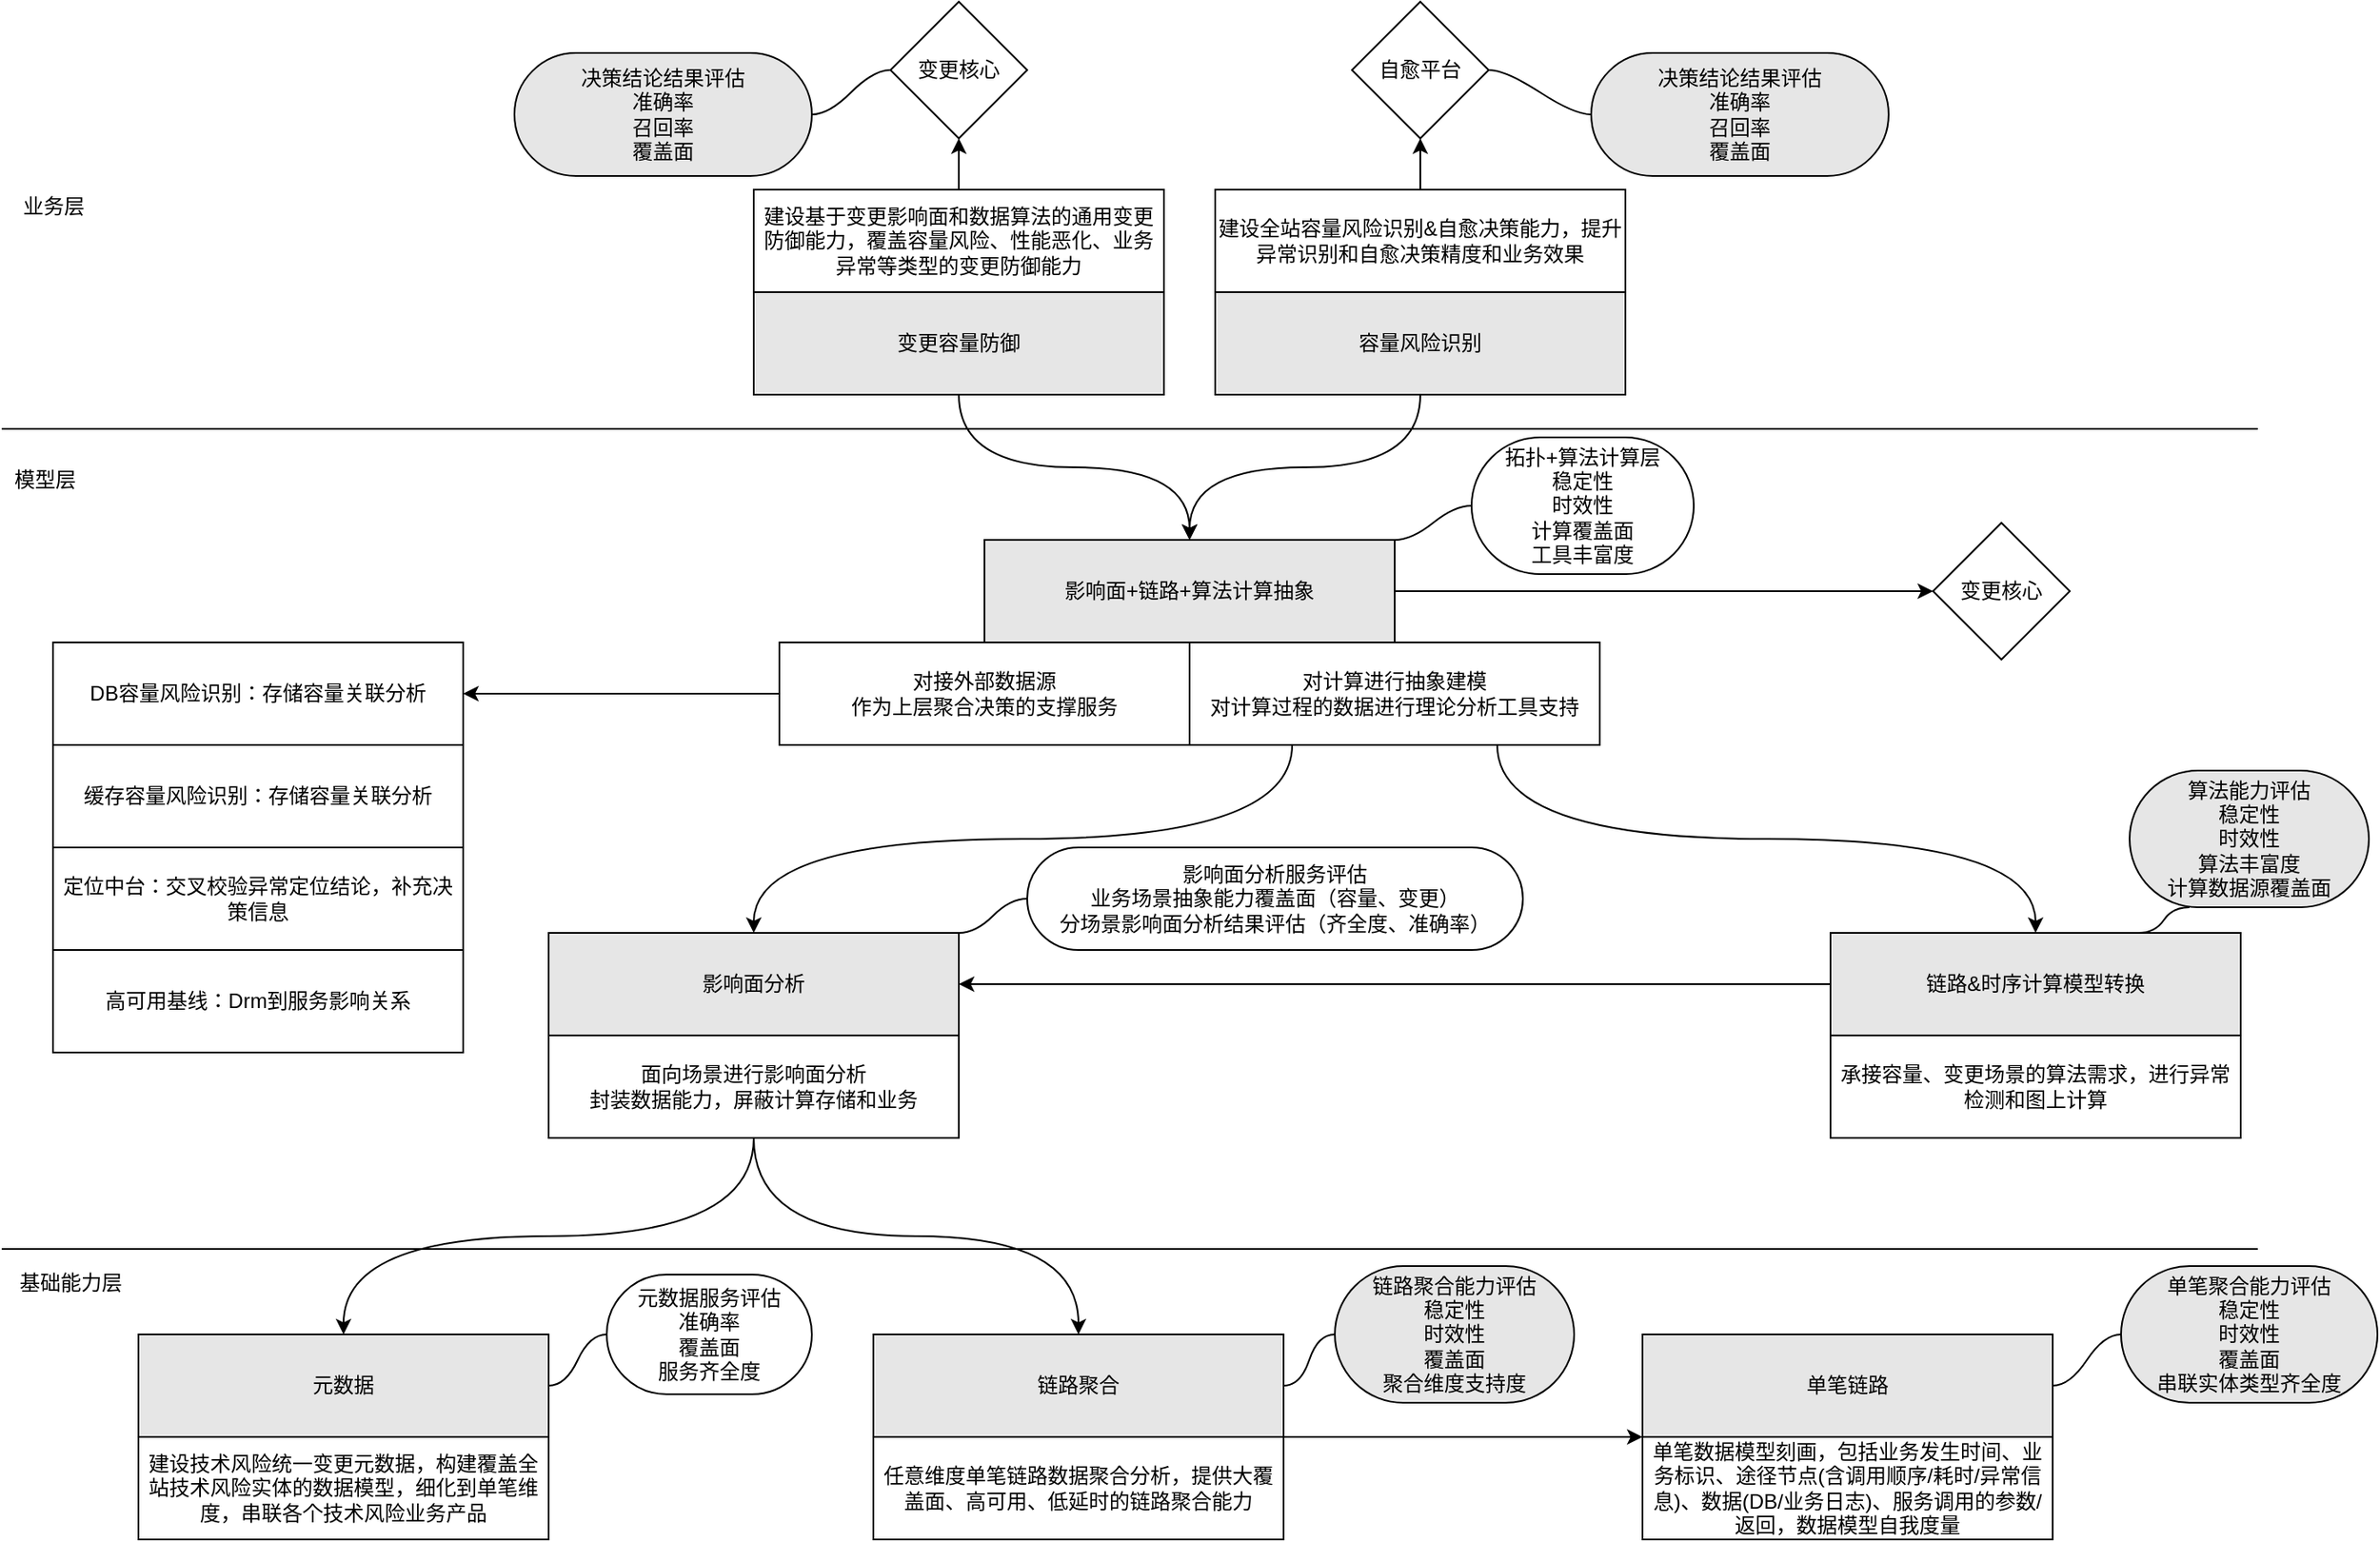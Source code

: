 <mxfile version="14.8.2" type="github">
  <diagram id="dZbaD18MQJhdawrXO8yU" name="Page-1">
    <mxGraphModel dx="1876" dy="976" grid="1" gridSize="10" guides="1" tooltips="1" connect="1" arrows="1" fold="1" page="1" pageScale="1" pageWidth="827" pageHeight="1169" math="0" shadow="0">
      <root>
        <mxCell id="0" />
        <mxCell id="1" parent="0" />
        <mxCell id="4xLoA8fAVKlNWBl6zbYA-17" style="edgeStyle=orthogonalEdgeStyle;curved=1;rounded=0;orthogonalLoop=1;jettySize=auto;html=1;exitX=0.5;exitY=1;exitDx=0;exitDy=0;" parent="1" source="IeePr_OmWzwxLe6y6hML-26" target="IeePr_OmWzwxLe6y6hML-52" edge="1">
          <mxGeometry relative="1" as="geometry" />
        </mxCell>
        <mxCell id="IeePr_OmWzwxLe6y6hML-26" value="变更容量防御" style="rounded=0;whiteSpace=wrap;html=1;fillColor=#E6E6E6;" parent="1" vertex="1">
          <mxGeometry x="640" y="200" width="240" height="60" as="geometry" />
        </mxCell>
        <mxCell id="4xLoA8fAVKlNWBl6zbYA-16" style="edgeStyle=orthogonalEdgeStyle;curved=1;rounded=0;orthogonalLoop=1;jettySize=auto;html=1;exitX=0.5;exitY=1;exitDx=0;exitDy=0;" parent="1" source="IeePr_OmWzwxLe6y6hML-27" target="IeePr_OmWzwxLe6y6hML-52" edge="1">
          <mxGeometry relative="1" as="geometry" />
        </mxCell>
        <mxCell id="IeePr_OmWzwxLe6y6hML-27" value="容量风险识别" style="rounded=0;whiteSpace=wrap;html=1;fillColor=#E6E6E6;" parent="1" vertex="1">
          <mxGeometry x="910" y="200" width="240" height="60" as="geometry" />
        </mxCell>
        <mxCell id="IeePr_OmWzwxLe6y6hML-28" value="元数据" style="rounded=0;whiteSpace=wrap;html=1;fillColor=#E6E6E6;" parent="1" vertex="1">
          <mxGeometry x="280" y="810" width="240" height="60" as="geometry" />
        </mxCell>
        <mxCell id="IeePr_OmWzwxLe6y6hML-29" value="影响面分析" style="rounded=0;whiteSpace=wrap;html=1;fillColor=#E6E6E6;" parent="1" vertex="1">
          <mxGeometry x="520" y="575" width="240" height="60" as="geometry" />
        </mxCell>
        <mxCell id="IeePr_OmWzwxLe6y6hML-30" value="链路聚合" style="rounded=0;whiteSpace=wrap;html=1;fillColor=#E6E6E6;" parent="1" vertex="1">
          <mxGeometry x="710" y="810" width="240" height="60" as="geometry" />
        </mxCell>
        <mxCell id="RbU4N_SkuYNDh7AKlBcr-19" value="" style="edgeStyle=orthogonalEdgeStyle;rounded=0;orthogonalLoop=1;jettySize=auto;html=1;" edge="1" parent="1" source="IeePr_OmWzwxLe6y6hML-31" target="RbU4N_SkuYNDh7AKlBcr-18">
          <mxGeometry relative="1" as="geometry" />
        </mxCell>
        <mxCell id="IeePr_OmWzwxLe6y6hML-31" value="建设基于变更影响面和数据算法的通用变更防御能力，覆盖容量风险、性能恶化、业务异常等类型的变更防御能力" style="rounded=0;whiteSpace=wrap;html=1;" parent="1" vertex="1">
          <mxGeometry x="640" y="140" width="240" height="60" as="geometry" />
        </mxCell>
        <mxCell id="RbU4N_SkuYNDh7AKlBcr-21" value="" style="edgeStyle=orthogonalEdgeStyle;rounded=0;orthogonalLoop=1;jettySize=auto;html=1;" edge="1" parent="1" source="IeePr_OmWzwxLe6y6hML-32" target="RbU4N_SkuYNDh7AKlBcr-20">
          <mxGeometry relative="1" as="geometry" />
        </mxCell>
        <mxCell id="IeePr_OmWzwxLe6y6hML-32" value="建设全站容量风险识别&amp;amp;自愈决策能力，提升异常识别和自愈决策精度和业务效果" style="rounded=0;whiteSpace=wrap;html=1;" parent="1" vertex="1">
          <mxGeometry x="910" y="140" width="240" height="60" as="geometry" />
        </mxCell>
        <mxCell id="RbU4N_SkuYNDh7AKlBcr-26" style="edgeStyle=orthogonalEdgeStyle;rounded=0;orthogonalLoop=1;jettySize=auto;html=1;exitX=1;exitY=0;exitDx=0;exitDy=0;entryX=0;entryY=0;entryDx=0;entryDy=0;" edge="1" parent="1" source="IeePr_OmWzwxLe6y6hML-35" target="IeePr_OmWzwxLe6y6hML-45">
          <mxGeometry relative="1" as="geometry">
            <Array as="points">
              <mxPoint x="1050" y="870" />
              <mxPoint x="1050" y="870" />
            </Array>
          </mxGeometry>
        </mxCell>
        <mxCell id="IeePr_OmWzwxLe6y6hML-35" value="&lt;span&gt;任意维度单笔链路数据聚合分析，提供大覆盖面、高可用、低延时的链路聚合能力&lt;/span&gt;" style="rounded=0;whiteSpace=wrap;html=1;" parent="1" vertex="1">
          <mxGeometry x="710" y="870" width="240" height="60" as="geometry" />
        </mxCell>
        <mxCell id="IeePr_OmWzwxLe6y6hML-39" value="建设技术风险统一变更元数据，构建覆盖全站技术风险实体的数据模型，细化到单笔维度，串联各个技术风险业务产品" style="rounded=0;whiteSpace=wrap;html=1;" parent="1" vertex="1">
          <mxGeometry x="280" y="870" width="240" height="60" as="geometry" />
        </mxCell>
        <mxCell id="IeePr_OmWzwxLe6y6hML-43" value="单笔链路" style="rounded=0;whiteSpace=wrap;html=1;fillColor=#E6E6E6;" parent="1" vertex="1">
          <mxGeometry x="1160" y="810" width="240" height="60" as="geometry" />
        </mxCell>
        <mxCell id="IeePr_OmWzwxLe6y6hML-45" value="单笔数据模型刻画，包括业务发生时间、业务标识、途径节点(含调用顺序/耗时/异常信息)、数据(DB/业务日志)、服务调用的参数/返回，数据模型自我度量" style="rounded=0;whiteSpace=wrap;html=1;" parent="1" vertex="1">
          <mxGeometry x="1160" y="870" width="240" height="60" as="geometry" />
        </mxCell>
        <mxCell id="4xLoA8fAVKlNWBl6zbYA-3" style="edgeStyle=orthogonalEdgeStyle;curved=1;rounded=0;orthogonalLoop=1;jettySize=auto;html=1;exitX=0.5;exitY=1;exitDx=0;exitDy=0;entryX=0.5;entryY=0;entryDx=0;entryDy=0;" parent="1" source="IeePr_OmWzwxLe6y6hML-47" target="IeePr_OmWzwxLe6y6hML-28" edge="1">
          <mxGeometry relative="1" as="geometry" />
        </mxCell>
        <mxCell id="4xLoA8fAVKlNWBl6zbYA-4" style="edgeStyle=orthogonalEdgeStyle;curved=1;rounded=0;orthogonalLoop=1;jettySize=auto;html=1;exitX=0.5;exitY=1;exitDx=0;exitDy=0;" parent="1" source="IeePr_OmWzwxLe6y6hML-47" target="IeePr_OmWzwxLe6y6hML-30" edge="1">
          <mxGeometry relative="1" as="geometry" />
        </mxCell>
        <mxCell id="IeePr_OmWzwxLe6y6hML-47" value="面向场景进行影响面分析&lt;br&gt;封装数据能力，屏蔽计算存储和业务" style="rounded=0;whiteSpace=wrap;html=1;" parent="1" vertex="1">
          <mxGeometry x="520" y="635" width="240" height="60" as="geometry" />
        </mxCell>
        <mxCell id="IeePr_OmWzwxLe6y6hML-49" value="对计算进行抽象建模&lt;br&gt;对计算过程的数据进行理论分析工具支持" style="rounded=0;whiteSpace=wrap;html=1;" parent="1" vertex="1">
          <mxGeometry x="895" y="405" width="240" height="60" as="geometry" />
        </mxCell>
        <mxCell id="4xLoA8fAVKlNWBl6zbYA-14" style="edgeStyle=orthogonalEdgeStyle;curved=1;rounded=0;orthogonalLoop=1;jettySize=auto;html=1;exitX=0.25;exitY=1;exitDx=0;exitDy=0;entryX=0.5;entryY=0;entryDx=0;entryDy=0;" parent="1" source="IeePr_OmWzwxLe6y6hML-49" target="IeePr_OmWzwxLe6y6hML-29" edge="1">
          <mxGeometry relative="1" as="geometry" />
        </mxCell>
        <mxCell id="4xLoA8fAVKlNWBl6zbYA-15" style="edgeStyle=orthogonalEdgeStyle;curved=1;rounded=0;orthogonalLoop=1;jettySize=auto;html=1;exitX=0.75;exitY=1;exitDx=0;exitDy=0;" parent="1" source="IeePr_OmWzwxLe6y6hML-49" target="rLL6abTnW19eWrx2wcoX-1" edge="1">
          <mxGeometry relative="1" as="geometry" />
        </mxCell>
        <mxCell id="4xLoA8fAVKlNWBl6zbYA-32" style="edgeStyle=orthogonalEdgeStyle;curved=1;rounded=0;orthogonalLoop=1;jettySize=auto;html=1;exitX=1;exitY=0.5;exitDx=0;exitDy=0;fillColor=#E6E6E6;entryX=0;entryY=0.5;entryDx=0;entryDy=0;" parent="1" source="IeePr_OmWzwxLe6y6hML-52" target="4xLoA8fAVKlNWBl6zbYA-34" edge="1">
          <mxGeometry relative="1" as="geometry">
            <mxPoint x="1340" y="375" as="targetPoint" />
          </mxGeometry>
        </mxCell>
        <mxCell id="IeePr_OmWzwxLe6y6hML-52" value="影响面+链路+算法计算抽象" style="rounded=0;whiteSpace=wrap;html=1;fillColor=#E6E6E6;" parent="1" vertex="1">
          <mxGeometry x="775" y="345" width="240" height="60" as="geometry" />
        </mxCell>
        <mxCell id="4xLoA8fAVKlNWBl6zbYA-12" style="edgeStyle=orthogonalEdgeStyle;curved=1;rounded=0;orthogonalLoop=1;jettySize=auto;html=1;exitX=0;exitY=0.5;exitDx=0;exitDy=0;" parent="1" source="rLL6abTnW19eWrx2wcoX-1" target="IeePr_OmWzwxLe6y6hML-29" edge="1">
          <mxGeometry relative="1" as="geometry" />
        </mxCell>
        <mxCell id="rLL6abTnW19eWrx2wcoX-1" value="链路&amp;amp;时序计算模型转换" style="rounded=0;whiteSpace=wrap;html=1;fillColor=#E6E6E6;" parent="1" vertex="1">
          <mxGeometry x="1270" y="575" width="240" height="60" as="geometry" />
        </mxCell>
        <mxCell id="rLL6abTnW19eWrx2wcoX-2" value="承接容量、变更场景的算法需求，进行异常检测和图上计算" style="rounded=0;whiteSpace=wrap;html=1;" parent="1" vertex="1">
          <mxGeometry x="1270" y="635" width="240" height="60" as="geometry" />
        </mxCell>
        <mxCell id="4xLoA8fAVKlNWBl6zbYA-23" value="" style="edgeStyle=orthogonalEdgeStyle;curved=1;rounded=0;orthogonalLoop=1;jettySize=auto;html=1;fillColor=#E6E6E6;" parent="1" source="4xLoA8fAVKlNWBl6zbYA-20" target="4xLoA8fAVKlNWBl6zbYA-22" edge="1">
          <mxGeometry relative="1" as="geometry" />
        </mxCell>
        <mxCell id="4xLoA8fAVKlNWBl6zbYA-20" value="对接外部数据源&lt;br&gt;作为上层聚合决策的支撑服务" style="rounded=0;whiteSpace=wrap;html=1;fillColor=#FFFFFF;" parent="1" vertex="1">
          <mxGeometry x="655" y="405" width="240" height="60" as="geometry" />
        </mxCell>
        <mxCell id="4xLoA8fAVKlNWBl6zbYA-22" value="DB容量风险识别：存储容量关联分析" style="rounded=0;whiteSpace=wrap;html=1;fillColor=#FFFFFF;" parent="1" vertex="1">
          <mxGeometry x="230" y="405" width="240" height="60" as="geometry" />
        </mxCell>
        <mxCell id="4xLoA8fAVKlNWBl6zbYA-24" value="缓存容量风险识别：存储容量关联分析" style="rounded=0;whiteSpace=wrap;html=1;fillColor=#FFFFFF;" parent="1" vertex="1">
          <mxGeometry x="230" y="465" width="240" height="60" as="geometry" />
        </mxCell>
        <mxCell id="4xLoA8fAVKlNWBl6zbYA-25" value="高可用基线：Drm到服务影响关系" style="rounded=0;whiteSpace=wrap;html=1;fillColor=#FFFFFF;" parent="1" vertex="1">
          <mxGeometry x="230" y="585" width="240" height="60" as="geometry" />
        </mxCell>
        <mxCell id="4xLoA8fAVKlNWBl6zbYA-26" value="定位中台：交叉校验异常定位结论，补充决策信息" style="rounded=0;whiteSpace=wrap;html=1;fillColor=#FFFFFF;" parent="1" vertex="1">
          <mxGeometry x="230" y="525" width="240" height="60" as="geometry" />
        </mxCell>
        <mxCell id="4xLoA8fAVKlNWBl6zbYA-27" value="" style="endArrow=none;html=1;fillColor=#E6E6E6;" parent="1" edge="1">
          <mxGeometry width="50" height="50" relative="1" as="geometry">
            <mxPoint x="200" y="280" as="sourcePoint" />
            <mxPoint x="1520" y="280" as="targetPoint" />
          </mxGeometry>
        </mxCell>
        <mxCell id="4xLoA8fAVKlNWBl6zbYA-28" value="" style="endArrow=none;html=1;fillColor=#E6E6E6;" parent="1" edge="1">
          <mxGeometry width="50" height="50" relative="1" as="geometry">
            <mxPoint x="200" y="760" as="sourcePoint" />
            <mxPoint x="1520" y="760" as="targetPoint" />
          </mxGeometry>
        </mxCell>
        <mxCell id="4xLoA8fAVKlNWBl6zbYA-29" value="业务层" style="text;html=1;align=center;verticalAlign=middle;resizable=0;points=[];autosize=1;strokeColor=none;" parent="1" vertex="1">
          <mxGeometry x="205" y="140" width="50" height="20" as="geometry" />
        </mxCell>
        <mxCell id="4xLoA8fAVKlNWBl6zbYA-30" value="模型层" style="text;html=1;align=center;verticalAlign=middle;resizable=0;points=[];autosize=1;strokeColor=none;" parent="1" vertex="1">
          <mxGeometry x="200" y="300" width="50" height="20" as="geometry" />
        </mxCell>
        <mxCell id="4xLoA8fAVKlNWBl6zbYA-31" value="基础能力层" style="text;html=1;align=center;verticalAlign=middle;resizable=0;points=[];autosize=1;strokeColor=none;" parent="1" vertex="1">
          <mxGeometry x="200" y="770" width="80" height="20" as="geometry" />
        </mxCell>
        <mxCell id="4xLoA8fAVKlNWBl6zbYA-34" value="变更核心" style="rhombus;whiteSpace=wrap;html=1;fillColor=#FFFFFF;" parent="1" vertex="1">
          <mxGeometry x="1330" y="335" width="80" height="80" as="geometry" />
        </mxCell>
        <mxCell id="RbU4N_SkuYNDh7AKlBcr-3" value="决策结论结果评估&lt;br&gt;准确率&lt;br&gt;召回率&lt;br&gt;覆盖面" style="whiteSpace=wrap;html=1;rounded=1;arcSize=50;align=center;verticalAlign=middle;strokeWidth=1;autosize=1;spacing=4;treeFolding=1;treeMoving=1;newEdgeStyle={&quot;edgeStyle&quot;:&quot;entityRelationEdgeStyle&quot;,&quot;startArrow&quot;:&quot;none&quot;,&quot;endArrow&quot;:&quot;none&quot;,&quot;segment&quot;:10,&quot;curved&quot;:1};fillColor=#E6E6E6;" vertex="1" parent="1">
          <mxGeometry x="500" y="60" width="174" height="72" as="geometry" />
        </mxCell>
        <mxCell id="RbU4N_SkuYNDh7AKlBcr-4" value="" style="edgeStyle=entityRelationEdgeStyle;startArrow=none;endArrow=none;segment=10;curved=1;exitX=0;exitY=0.5;exitDx=0;exitDy=0;" edge="1" target="RbU4N_SkuYNDh7AKlBcr-3" parent="1" source="RbU4N_SkuYNDh7AKlBcr-18">
          <mxGeometry relative="1" as="geometry">
            <mxPoint x="500" y="1010" as="sourcePoint" />
          </mxGeometry>
        </mxCell>
        <mxCell id="RbU4N_SkuYNDh7AKlBcr-6" value="决策结论结果评估&lt;br&gt;准确率&lt;br&gt;召回率&lt;br&gt;覆盖面" style="whiteSpace=wrap;html=1;rounded=1;arcSize=50;align=center;verticalAlign=middle;strokeWidth=1;autosize=1;spacing=4;treeFolding=1;treeMoving=1;newEdgeStyle={&quot;edgeStyle&quot;:&quot;entityRelationEdgeStyle&quot;,&quot;startArrow&quot;:&quot;none&quot;,&quot;endArrow&quot;:&quot;none&quot;,&quot;segment&quot;:10,&quot;curved&quot;:1};fillColor=#E6E6E6;" vertex="1" parent="1">
          <mxGeometry x="1130" y="60" width="174" height="72" as="geometry" />
        </mxCell>
        <mxCell id="RbU4N_SkuYNDh7AKlBcr-7" value="" style="edgeStyle=entityRelationEdgeStyle;startArrow=none;endArrow=none;segment=10;curved=1;entryX=0;entryY=0.5;entryDx=0;entryDy=0;exitX=1;exitY=0.5;exitDx=0;exitDy=0;" edge="1" parent="1" target="RbU4N_SkuYNDh7AKlBcr-6" source="RbU4N_SkuYNDh7AKlBcr-20">
          <mxGeometry relative="1" as="geometry">
            <mxPoint x="1295" y="170" as="sourcePoint" />
          </mxGeometry>
        </mxCell>
        <mxCell id="RbU4N_SkuYNDh7AKlBcr-8" value="链路聚合能力评估&lt;br&gt;稳定性&lt;br&gt;时效性&lt;br&gt;覆盖面&lt;br&gt;聚合维度支持度" style="whiteSpace=wrap;html=1;rounded=1;arcSize=50;align=center;verticalAlign=middle;strokeWidth=1;autosize=1;spacing=4;treeFolding=1;treeMoving=1;newEdgeStyle={&quot;edgeStyle&quot;:&quot;entityRelationEdgeStyle&quot;,&quot;startArrow&quot;:&quot;none&quot;,&quot;endArrow&quot;:&quot;none&quot;,&quot;segment&quot;:10,&quot;curved&quot;:1};fillColor=#E6E6E6;" vertex="1" parent="1">
          <mxGeometry x="980" y="770" width="140" height="80" as="geometry" />
        </mxCell>
        <mxCell id="RbU4N_SkuYNDh7AKlBcr-9" value="" style="edgeStyle=entityRelationEdgeStyle;startArrow=none;endArrow=none;segment=10;curved=1;" edge="1" parent="1" target="RbU4N_SkuYNDh7AKlBcr-8" source="IeePr_OmWzwxLe6y6hML-30">
          <mxGeometry relative="1" as="geometry">
            <mxPoint x="1070" y="755" as="sourcePoint" />
          </mxGeometry>
        </mxCell>
        <mxCell id="RbU4N_SkuYNDh7AKlBcr-10" value="单笔聚合能力评估&lt;br&gt;稳定性&lt;br&gt;时效性&lt;br&gt;覆盖面&lt;br&gt;串联实体类型齐全度" style="whiteSpace=wrap;html=1;rounded=1;arcSize=50;align=center;verticalAlign=middle;strokeWidth=1;autosize=1;spacing=4;treeFolding=1;treeMoving=1;newEdgeStyle={&quot;edgeStyle&quot;:&quot;entityRelationEdgeStyle&quot;,&quot;startArrow&quot;:&quot;none&quot;,&quot;endArrow&quot;:&quot;none&quot;,&quot;segment&quot;:10,&quot;curved&quot;:1};fillColor=#E6E6E6;" vertex="1" parent="1">
          <mxGeometry x="1440" y="770" width="150" height="80" as="geometry" />
        </mxCell>
        <mxCell id="RbU4N_SkuYNDh7AKlBcr-11" value="" style="edgeStyle=entityRelationEdgeStyle;startArrow=none;endArrow=none;segment=10;curved=1;" edge="1" parent="1" target="RbU4N_SkuYNDh7AKlBcr-10" source="IeePr_OmWzwxLe6y6hML-43">
          <mxGeometry relative="1" as="geometry">
            <mxPoint x="1583" y="984" as="sourcePoint" />
          </mxGeometry>
        </mxCell>
        <mxCell id="RbU4N_SkuYNDh7AKlBcr-12" value="算法能力评估&lt;br&gt;稳定性&lt;br&gt;时效性&lt;br&gt;算法丰富度&lt;br&gt;计算数据源覆盖面" style="whiteSpace=wrap;html=1;rounded=1;arcSize=50;align=center;verticalAlign=middle;strokeWidth=1;autosize=1;spacing=4;treeFolding=1;treeMoving=1;newEdgeStyle={&quot;edgeStyle&quot;:&quot;entityRelationEdgeStyle&quot;,&quot;startArrow&quot;:&quot;none&quot;,&quot;endArrow&quot;:&quot;none&quot;,&quot;segment&quot;:10,&quot;curved&quot;:1};fillColor=#E6E6E6;" vertex="1" parent="1">
          <mxGeometry x="1445" y="480" width="140" height="80" as="geometry" />
        </mxCell>
        <mxCell id="RbU4N_SkuYNDh7AKlBcr-13" value="" style="edgeStyle=entityRelationEdgeStyle;startArrow=none;endArrow=none;segment=10;curved=1;entryX=0.25;entryY=1;entryDx=0;entryDy=0;exitX=0.75;exitY=0;exitDx=0;exitDy=0;" edge="1" parent="1" target="RbU4N_SkuYNDh7AKlBcr-12" source="rLL6abTnW19eWrx2wcoX-1">
          <mxGeometry relative="1" as="geometry">
            <mxPoint x="1440" y="525" as="sourcePoint" />
          </mxGeometry>
        </mxCell>
        <mxCell id="RbU4N_SkuYNDh7AKlBcr-14" value="元数据服务评估&lt;br&gt;准确率&lt;br&gt;覆盖面&lt;br&gt;服务齐全度" style="whiteSpace=wrap;html=1;rounded=1;arcSize=50;align=center;verticalAlign=middle;strokeWidth=1;autosize=1;spacing=4;treeFolding=1;treeMoving=1;newEdgeStyle={&quot;edgeStyle&quot;:&quot;entityRelationEdgeStyle&quot;,&quot;startArrow&quot;:&quot;none&quot;,&quot;endArrow&quot;:&quot;none&quot;,&quot;segment&quot;:10,&quot;curved&quot;:1};" vertex="1" parent="1">
          <mxGeometry x="554" y="775" width="120" height="70" as="geometry" />
        </mxCell>
        <mxCell id="RbU4N_SkuYNDh7AKlBcr-15" value="" style="edgeStyle=entityRelationEdgeStyle;startArrow=none;endArrow=none;segment=10;curved=1;" edge="1" parent="1" target="RbU4N_SkuYNDh7AKlBcr-14" source="IeePr_OmWzwxLe6y6hML-28">
          <mxGeometry relative="1" as="geometry">
            <mxPoint x="530" y="840" as="sourcePoint" />
          </mxGeometry>
        </mxCell>
        <mxCell id="RbU4N_SkuYNDh7AKlBcr-18" value="&lt;span&gt;变更核心&lt;/span&gt;" style="rhombus;whiteSpace=wrap;html=1;rounded=0;" vertex="1" parent="1">
          <mxGeometry x="720" y="30" width="80" height="80" as="geometry" />
        </mxCell>
        <mxCell id="RbU4N_SkuYNDh7AKlBcr-20" value="自愈平台" style="rhombus;whiteSpace=wrap;html=1;rounded=0;" vertex="1" parent="1">
          <mxGeometry x="990" y="30" width="80" height="80" as="geometry" />
        </mxCell>
        <mxCell id="RbU4N_SkuYNDh7AKlBcr-22" value="影响面分析服务评估&lt;br&gt;业务场景抽象能力覆盖面（容量、变更）&lt;br&gt;分场景影响面分析结果评估（齐全度、准确率）" style="whiteSpace=wrap;html=1;rounded=1;arcSize=50;align=center;verticalAlign=middle;strokeWidth=1;autosize=1;spacing=4;treeFolding=1;treeMoving=1;newEdgeStyle={&quot;edgeStyle&quot;:&quot;entityRelationEdgeStyle&quot;,&quot;startArrow&quot;:&quot;none&quot;,&quot;endArrow&quot;:&quot;none&quot;,&quot;segment&quot;:10,&quot;curved&quot;:1};" vertex="1" parent="1">
          <mxGeometry x="800" y="525" width="290" height="60" as="geometry" />
        </mxCell>
        <mxCell id="RbU4N_SkuYNDh7AKlBcr-23" value="" style="edgeStyle=entityRelationEdgeStyle;startArrow=none;endArrow=none;segment=10;curved=1;exitX=1;exitY=0;exitDx=0;exitDy=0;" edge="1" parent="1" target="RbU4N_SkuYNDh7AKlBcr-22" source="IeePr_OmWzwxLe6y6hML-29">
          <mxGeometry relative="1" as="geometry">
            <mxPoint x="750" y="590" as="sourcePoint" />
          </mxGeometry>
        </mxCell>
        <mxCell id="RbU4N_SkuYNDh7AKlBcr-24" value="拓扑+算法计算层&lt;br&gt;稳定性&lt;br&gt;时效性&lt;br&gt;计算覆盖面&lt;br&gt;工具丰富度" style="whiteSpace=wrap;html=1;rounded=1;arcSize=50;align=center;verticalAlign=middle;strokeWidth=1;autosize=1;spacing=4;treeFolding=1;treeMoving=1;newEdgeStyle={&quot;edgeStyle&quot;:&quot;entityRelationEdgeStyle&quot;,&quot;startArrow&quot;:&quot;none&quot;,&quot;endArrow&quot;:&quot;none&quot;,&quot;segment&quot;:10,&quot;curved&quot;:1};" vertex="1" parent="1">
          <mxGeometry x="1060" y="285" width="130" height="80" as="geometry" />
        </mxCell>
        <mxCell id="RbU4N_SkuYNDh7AKlBcr-25" value="" style="edgeStyle=entityRelationEdgeStyle;startArrow=none;endArrow=none;segment=10;curved=1;exitX=1;exitY=0;exitDx=0;exitDy=0;" edge="1" parent="1" target="RbU4N_SkuYNDh7AKlBcr-24" source="IeePr_OmWzwxLe6y6hML-52">
          <mxGeometry relative="1" as="geometry">
            <mxPoint x="1030" y="350" as="sourcePoint" />
          </mxGeometry>
        </mxCell>
      </root>
    </mxGraphModel>
  </diagram>
</mxfile>

